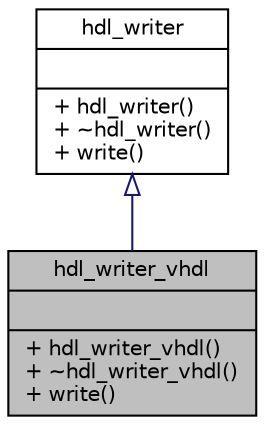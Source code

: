 digraph "hdl_writer_vhdl"
{
  edge [fontname="Helvetica",fontsize="10",labelfontname="Helvetica",labelfontsize="10"];
  node [fontname="Helvetica",fontsize="10",shape=record];
  Node0 [label="{hdl_writer_vhdl\n||+ hdl_writer_vhdl()\l+ ~hdl_writer_vhdl()\l+ write()\l}",height=0.2,width=0.4,color="black", fillcolor="grey75", style="filled", fontcolor="black"];
  Node1 -> Node0 [dir="back",color="midnightblue",fontsize="10",style="solid",arrowtail="onormal",fontname="Helvetica"];
  Node1 [label="{hdl_writer\n||+ hdl_writer()\l+ ~hdl_writer()\l+ write()\l}",height=0.2,width=0.4,color="black", fillcolor="white", style="filled",URL="$d2/db7/classhdl__writer.html"];
}
